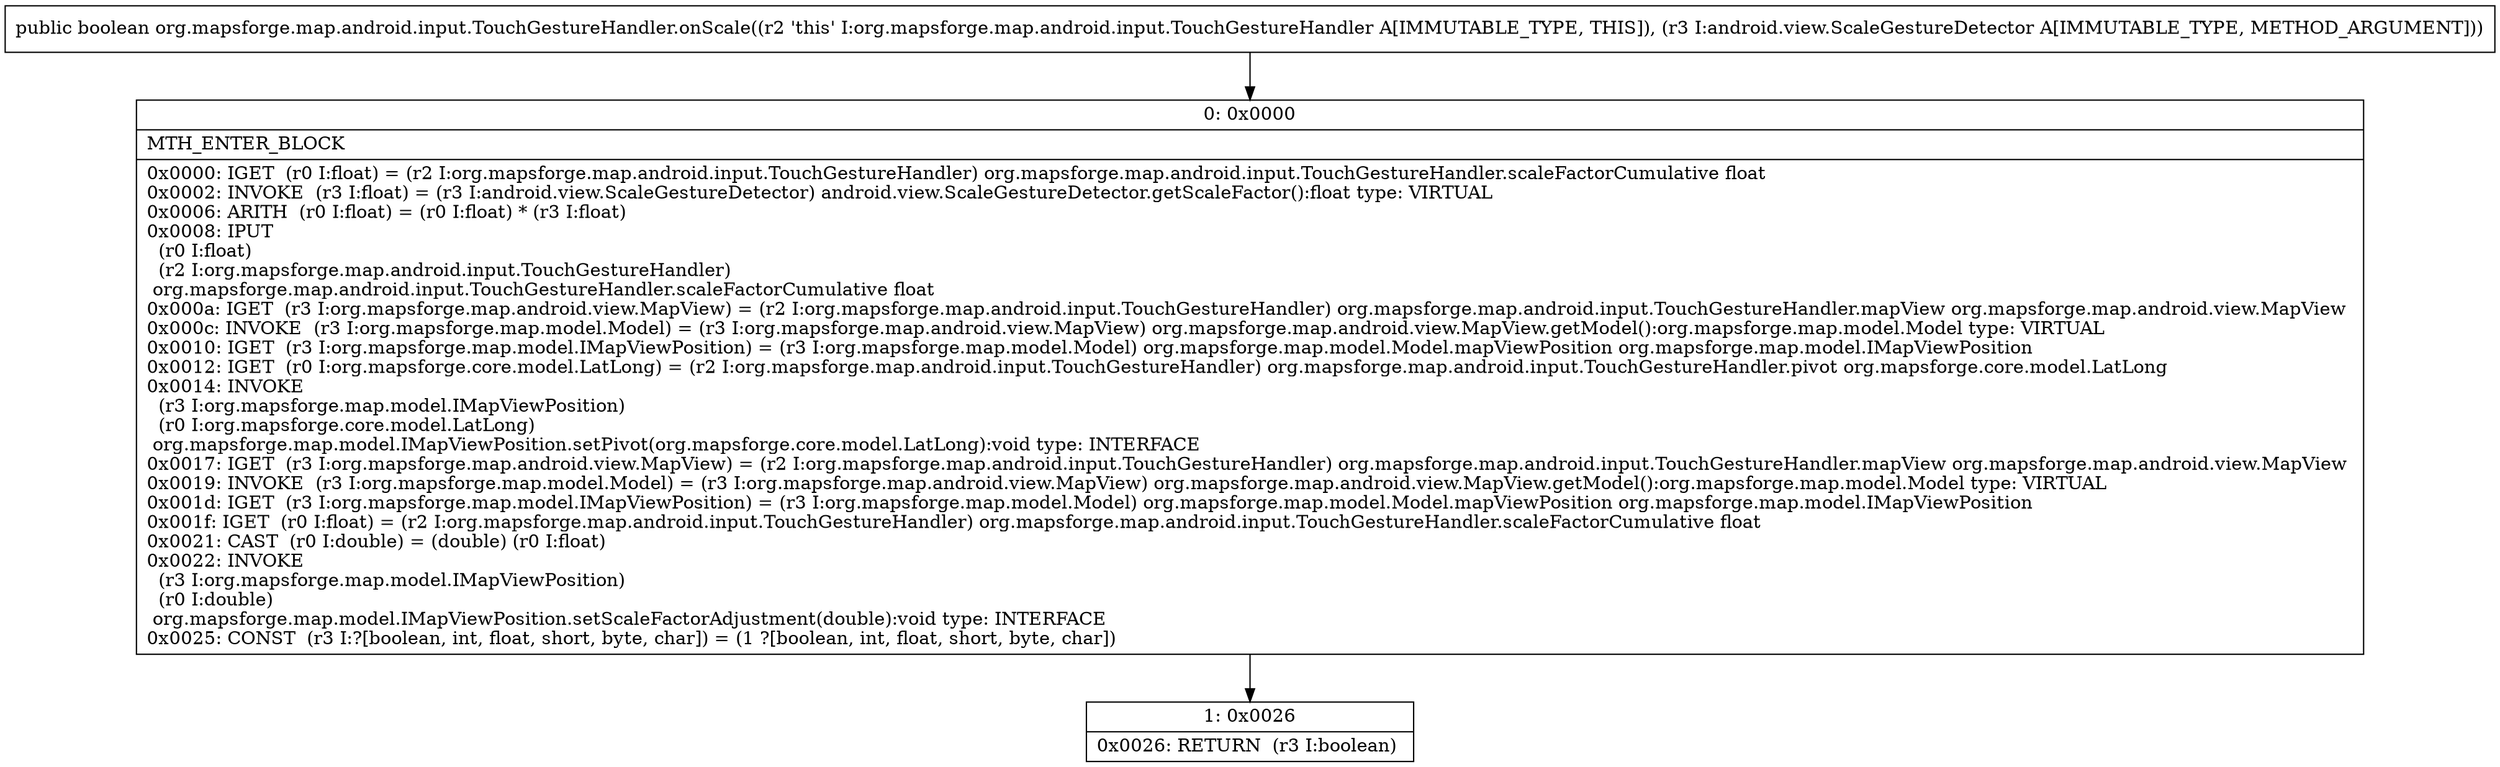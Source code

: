 digraph "CFG fororg.mapsforge.map.android.input.TouchGestureHandler.onScale(Landroid\/view\/ScaleGestureDetector;)Z" {
Node_0 [shape=record,label="{0\:\ 0x0000|MTH_ENTER_BLOCK\l|0x0000: IGET  (r0 I:float) = (r2 I:org.mapsforge.map.android.input.TouchGestureHandler) org.mapsforge.map.android.input.TouchGestureHandler.scaleFactorCumulative float \l0x0002: INVOKE  (r3 I:float) = (r3 I:android.view.ScaleGestureDetector) android.view.ScaleGestureDetector.getScaleFactor():float type: VIRTUAL \l0x0006: ARITH  (r0 I:float) = (r0 I:float) * (r3 I:float) \l0x0008: IPUT  \l  (r0 I:float)\l  (r2 I:org.mapsforge.map.android.input.TouchGestureHandler)\l org.mapsforge.map.android.input.TouchGestureHandler.scaleFactorCumulative float \l0x000a: IGET  (r3 I:org.mapsforge.map.android.view.MapView) = (r2 I:org.mapsforge.map.android.input.TouchGestureHandler) org.mapsforge.map.android.input.TouchGestureHandler.mapView org.mapsforge.map.android.view.MapView \l0x000c: INVOKE  (r3 I:org.mapsforge.map.model.Model) = (r3 I:org.mapsforge.map.android.view.MapView) org.mapsforge.map.android.view.MapView.getModel():org.mapsforge.map.model.Model type: VIRTUAL \l0x0010: IGET  (r3 I:org.mapsforge.map.model.IMapViewPosition) = (r3 I:org.mapsforge.map.model.Model) org.mapsforge.map.model.Model.mapViewPosition org.mapsforge.map.model.IMapViewPosition \l0x0012: IGET  (r0 I:org.mapsforge.core.model.LatLong) = (r2 I:org.mapsforge.map.android.input.TouchGestureHandler) org.mapsforge.map.android.input.TouchGestureHandler.pivot org.mapsforge.core.model.LatLong \l0x0014: INVOKE  \l  (r3 I:org.mapsforge.map.model.IMapViewPosition)\l  (r0 I:org.mapsforge.core.model.LatLong)\l org.mapsforge.map.model.IMapViewPosition.setPivot(org.mapsforge.core.model.LatLong):void type: INTERFACE \l0x0017: IGET  (r3 I:org.mapsforge.map.android.view.MapView) = (r2 I:org.mapsforge.map.android.input.TouchGestureHandler) org.mapsforge.map.android.input.TouchGestureHandler.mapView org.mapsforge.map.android.view.MapView \l0x0019: INVOKE  (r3 I:org.mapsforge.map.model.Model) = (r3 I:org.mapsforge.map.android.view.MapView) org.mapsforge.map.android.view.MapView.getModel():org.mapsforge.map.model.Model type: VIRTUAL \l0x001d: IGET  (r3 I:org.mapsforge.map.model.IMapViewPosition) = (r3 I:org.mapsforge.map.model.Model) org.mapsforge.map.model.Model.mapViewPosition org.mapsforge.map.model.IMapViewPosition \l0x001f: IGET  (r0 I:float) = (r2 I:org.mapsforge.map.android.input.TouchGestureHandler) org.mapsforge.map.android.input.TouchGestureHandler.scaleFactorCumulative float \l0x0021: CAST  (r0 I:double) = (double) (r0 I:float) \l0x0022: INVOKE  \l  (r3 I:org.mapsforge.map.model.IMapViewPosition)\l  (r0 I:double)\l org.mapsforge.map.model.IMapViewPosition.setScaleFactorAdjustment(double):void type: INTERFACE \l0x0025: CONST  (r3 I:?[boolean, int, float, short, byte, char]) = (1 ?[boolean, int, float, short, byte, char]) \l}"];
Node_1 [shape=record,label="{1\:\ 0x0026|0x0026: RETURN  (r3 I:boolean) \l}"];
MethodNode[shape=record,label="{public boolean org.mapsforge.map.android.input.TouchGestureHandler.onScale((r2 'this' I:org.mapsforge.map.android.input.TouchGestureHandler A[IMMUTABLE_TYPE, THIS]), (r3 I:android.view.ScaleGestureDetector A[IMMUTABLE_TYPE, METHOD_ARGUMENT])) }"];
MethodNode -> Node_0;
Node_0 -> Node_1;
}

